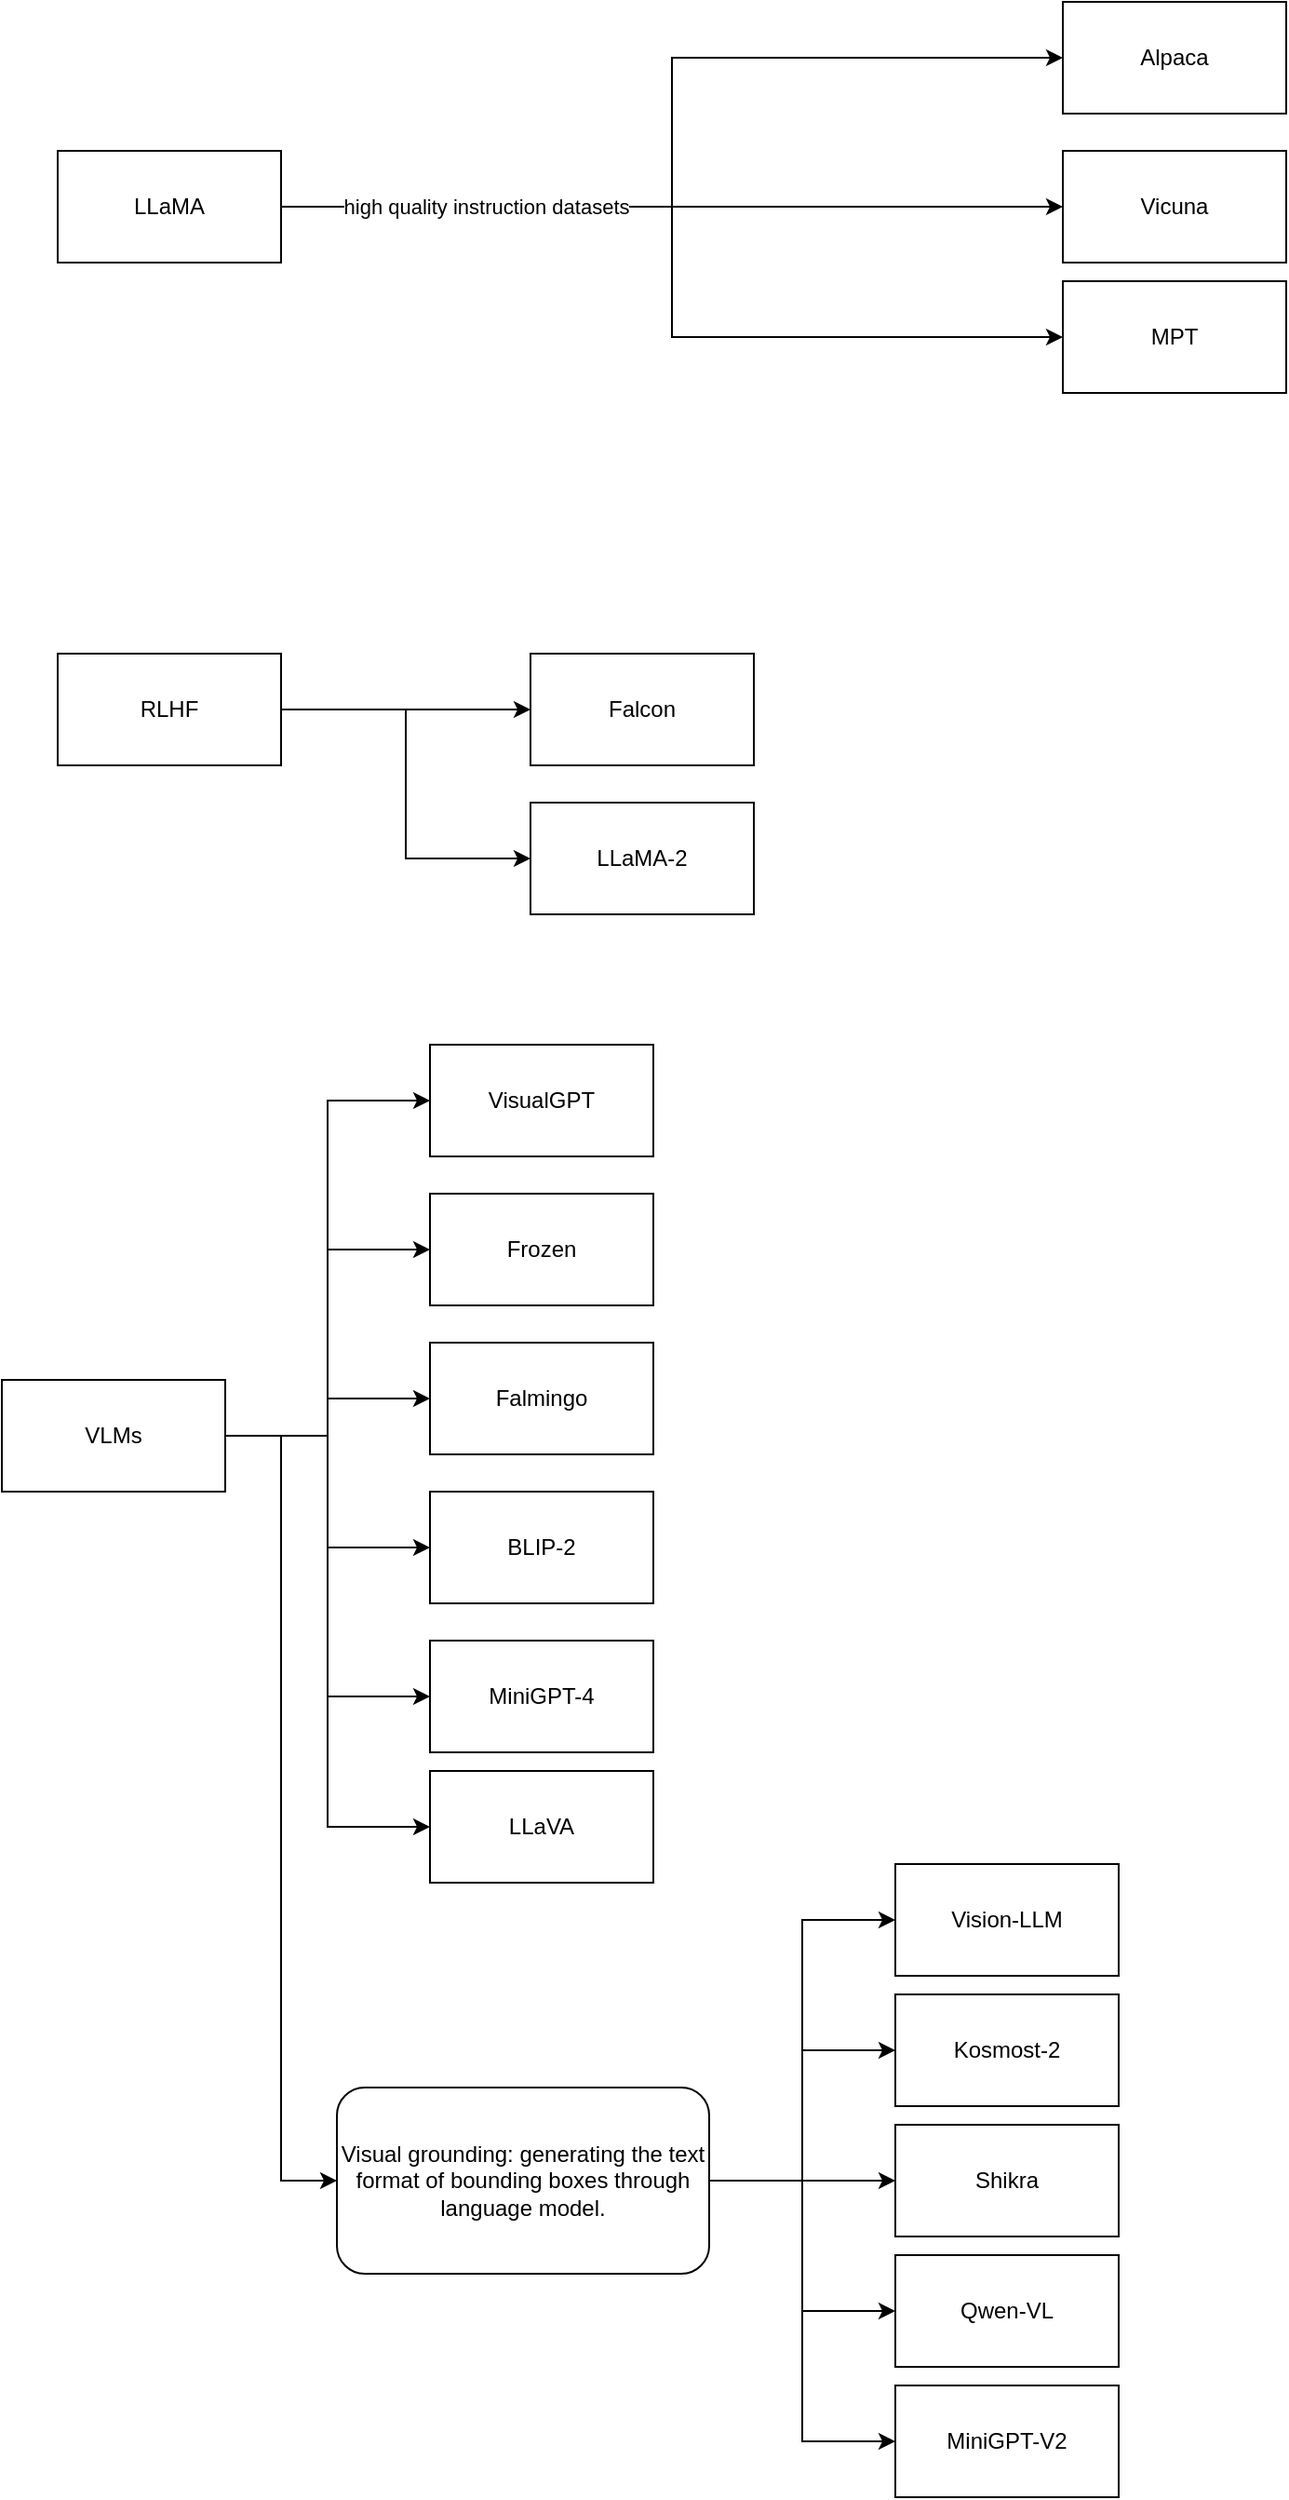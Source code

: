 <mxfile version="22.1.16" type="github" pages="2">
  <diagram name="Page-1" id="WgBGr7zgmyRak3oD3qZH">
    <mxGraphModel dx="885" dy="888" grid="1" gridSize="10" guides="1" tooltips="1" connect="1" arrows="1" fold="1" page="1" pageScale="1" pageWidth="827" pageHeight="1169" math="0" shadow="0">
      <root>
        <mxCell id="0" />
        <mxCell id="1" parent="0" />
        <mxCell id="sX7aJnKVP8jzzxwsjsPV-6" style="edgeStyle=orthogonalEdgeStyle;rounded=0;orthogonalLoop=1;jettySize=auto;html=1;exitX=1;exitY=0.5;exitDx=0;exitDy=0;entryX=0;entryY=0.5;entryDx=0;entryDy=0;" edge="1" parent="1" source="sX7aJnKVP8jzzxwsjsPV-1" target="sX7aJnKVP8jzzxwsjsPV-5">
          <mxGeometry relative="1" as="geometry" />
        </mxCell>
        <mxCell id="sX7aJnKVP8jzzxwsjsPV-9" style="edgeStyle=orthogonalEdgeStyle;rounded=0;orthogonalLoop=1;jettySize=auto;html=1;entryX=0;entryY=0.5;entryDx=0;entryDy=0;" edge="1" parent="1" source="sX7aJnKVP8jzzxwsjsPV-1" target="sX7aJnKVP8jzzxwsjsPV-7">
          <mxGeometry relative="1" as="geometry" />
        </mxCell>
        <mxCell id="sX7aJnKVP8jzzxwsjsPV-10" style="edgeStyle=orthogonalEdgeStyle;rounded=0;orthogonalLoop=1;jettySize=auto;html=1;entryX=0;entryY=0.5;entryDx=0;entryDy=0;" edge="1" parent="1" source="sX7aJnKVP8jzzxwsjsPV-1" target="sX7aJnKVP8jzzxwsjsPV-8">
          <mxGeometry relative="1" as="geometry" />
        </mxCell>
        <mxCell id="sX7aJnKVP8jzzxwsjsPV-11" value="high quality instruction datasets" style="edgeLabel;html=1;align=center;verticalAlign=middle;resizable=0;points=[];" vertex="1" connectable="0" parent="sX7aJnKVP8jzzxwsjsPV-10">
          <mxGeometry x="-0.715" y="-1" relative="1" as="geometry">
            <mxPoint x="40" y="-1" as="offset" />
          </mxGeometry>
        </mxCell>
        <mxCell id="sX7aJnKVP8jzzxwsjsPV-1" value="LLaMA" style="rounded=0;whiteSpace=wrap;html=1;" vertex="1" parent="1">
          <mxGeometry x="100" y="210" width="120" height="60" as="geometry" />
        </mxCell>
        <mxCell id="sX7aJnKVP8jzzxwsjsPV-5" value="Alpaca" style="rounded=0;whiteSpace=wrap;html=1;" vertex="1" parent="1">
          <mxGeometry x="640" y="130" width="120" height="60" as="geometry" />
        </mxCell>
        <mxCell id="sX7aJnKVP8jzzxwsjsPV-7" value="Vicuna" style="rounded=0;whiteSpace=wrap;html=1;" vertex="1" parent="1">
          <mxGeometry x="640" y="210" width="120" height="60" as="geometry" />
        </mxCell>
        <mxCell id="sX7aJnKVP8jzzxwsjsPV-8" value="MPT" style="rounded=0;whiteSpace=wrap;html=1;" vertex="1" parent="1">
          <mxGeometry x="640" y="280" width="120" height="60" as="geometry" />
        </mxCell>
        <mxCell id="sX7aJnKVP8jzzxwsjsPV-15" style="edgeStyle=orthogonalEdgeStyle;rounded=0;orthogonalLoop=1;jettySize=auto;html=1;entryX=0;entryY=0.5;entryDx=0;entryDy=0;" edge="1" parent="1" source="sX7aJnKVP8jzzxwsjsPV-12" target="sX7aJnKVP8jzzxwsjsPV-13">
          <mxGeometry relative="1" as="geometry" />
        </mxCell>
        <mxCell id="sX7aJnKVP8jzzxwsjsPV-16" style="edgeStyle=orthogonalEdgeStyle;rounded=0;orthogonalLoop=1;jettySize=auto;html=1;entryX=0;entryY=0.5;entryDx=0;entryDy=0;" edge="1" parent="1" source="sX7aJnKVP8jzzxwsjsPV-12" target="sX7aJnKVP8jzzxwsjsPV-14">
          <mxGeometry relative="1" as="geometry" />
        </mxCell>
        <mxCell id="sX7aJnKVP8jzzxwsjsPV-12" value="RLHF" style="rounded=0;whiteSpace=wrap;html=1;" vertex="1" parent="1">
          <mxGeometry x="100" y="480" width="120" height="60" as="geometry" />
        </mxCell>
        <mxCell id="sX7aJnKVP8jzzxwsjsPV-13" value="Falcon" style="rounded=0;whiteSpace=wrap;html=1;" vertex="1" parent="1">
          <mxGeometry x="354" y="480" width="120" height="60" as="geometry" />
        </mxCell>
        <mxCell id="sX7aJnKVP8jzzxwsjsPV-14" value="LLaMA-2" style="rounded=0;whiteSpace=wrap;html=1;" vertex="1" parent="1">
          <mxGeometry x="354" y="560" width="120" height="60" as="geometry" />
        </mxCell>
        <mxCell id="sX7aJnKVP8jzzxwsjsPV-36" style="edgeStyle=orthogonalEdgeStyle;rounded=0;orthogonalLoop=1;jettySize=auto;html=1;entryX=0;entryY=0.5;entryDx=0;entryDy=0;" edge="1" parent="1" source="sX7aJnKVP8jzzxwsjsPV-17" target="sX7aJnKVP8jzzxwsjsPV-18">
          <mxGeometry relative="1" as="geometry" />
        </mxCell>
        <mxCell id="sX7aJnKVP8jzzxwsjsPV-37" style="edgeStyle=orthogonalEdgeStyle;rounded=0;orthogonalLoop=1;jettySize=auto;html=1;entryX=0;entryY=0.5;entryDx=0;entryDy=0;" edge="1" parent="1" source="sX7aJnKVP8jzzxwsjsPV-17" target="sX7aJnKVP8jzzxwsjsPV-19">
          <mxGeometry relative="1" as="geometry" />
        </mxCell>
        <mxCell id="sX7aJnKVP8jzzxwsjsPV-38" style="edgeStyle=orthogonalEdgeStyle;rounded=0;orthogonalLoop=1;jettySize=auto;html=1;entryX=0;entryY=0.5;entryDx=0;entryDy=0;" edge="1" parent="1" source="sX7aJnKVP8jzzxwsjsPV-17" target="sX7aJnKVP8jzzxwsjsPV-20">
          <mxGeometry relative="1" as="geometry" />
        </mxCell>
        <mxCell id="sX7aJnKVP8jzzxwsjsPV-39" style="edgeStyle=orthogonalEdgeStyle;rounded=0;orthogonalLoop=1;jettySize=auto;html=1;entryX=0;entryY=0.5;entryDx=0;entryDy=0;" edge="1" parent="1" source="sX7aJnKVP8jzzxwsjsPV-17" target="sX7aJnKVP8jzzxwsjsPV-21">
          <mxGeometry relative="1" as="geometry" />
        </mxCell>
        <mxCell id="sX7aJnKVP8jzzxwsjsPV-40" style="edgeStyle=orthogonalEdgeStyle;rounded=0;orthogonalLoop=1;jettySize=auto;html=1;entryX=0;entryY=0.5;entryDx=0;entryDy=0;" edge="1" parent="1" source="sX7aJnKVP8jzzxwsjsPV-17" target="sX7aJnKVP8jzzxwsjsPV-34">
          <mxGeometry relative="1" as="geometry" />
        </mxCell>
        <mxCell id="sX7aJnKVP8jzzxwsjsPV-41" style="edgeStyle=orthogonalEdgeStyle;rounded=0;orthogonalLoop=1;jettySize=auto;html=1;entryX=0;entryY=0.5;entryDx=0;entryDy=0;" edge="1" parent="1" source="sX7aJnKVP8jzzxwsjsPV-17" target="sX7aJnKVP8jzzxwsjsPV-35">
          <mxGeometry relative="1" as="geometry" />
        </mxCell>
        <mxCell id="sX7aJnKVP8jzzxwsjsPV-42" style="edgeStyle=orthogonalEdgeStyle;rounded=0;orthogonalLoop=1;jettySize=auto;html=1;entryX=0;entryY=0.5;entryDx=0;entryDy=0;" edge="1" parent="1" source="sX7aJnKVP8jzzxwsjsPV-17" target="sX7aJnKVP8jzzxwsjsPV-23">
          <mxGeometry relative="1" as="geometry" />
        </mxCell>
        <mxCell id="sX7aJnKVP8jzzxwsjsPV-17" value="VLMs" style="rounded=0;whiteSpace=wrap;html=1;" vertex="1" parent="1">
          <mxGeometry x="70" y="870" width="120" height="60" as="geometry" />
        </mxCell>
        <mxCell id="sX7aJnKVP8jzzxwsjsPV-18" value="VisualGPT" style="rounded=0;whiteSpace=wrap;html=1;" vertex="1" parent="1">
          <mxGeometry x="300" y="690" width="120" height="60" as="geometry" />
        </mxCell>
        <mxCell id="sX7aJnKVP8jzzxwsjsPV-19" value="Frozen" style="rounded=0;whiteSpace=wrap;html=1;" vertex="1" parent="1">
          <mxGeometry x="300" y="770" width="120" height="60" as="geometry" />
        </mxCell>
        <mxCell id="sX7aJnKVP8jzzxwsjsPV-20" value="Falmingo" style="rounded=0;whiteSpace=wrap;html=1;" vertex="1" parent="1">
          <mxGeometry x="300" y="850" width="120" height="60" as="geometry" />
        </mxCell>
        <mxCell id="sX7aJnKVP8jzzxwsjsPV-21" value="BLIP-2" style="rounded=0;whiteSpace=wrap;html=1;" vertex="1" parent="1">
          <mxGeometry x="300" y="930" width="120" height="60" as="geometry" />
        </mxCell>
        <mxCell id="sX7aJnKVP8jzzxwsjsPV-29" style="edgeStyle=orthogonalEdgeStyle;rounded=0;orthogonalLoop=1;jettySize=auto;html=1;entryX=0;entryY=0.5;entryDx=0;entryDy=0;" edge="1" parent="1" source="sX7aJnKVP8jzzxwsjsPV-23" target="sX7aJnKVP8jzzxwsjsPV-24">
          <mxGeometry relative="1" as="geometry" />
        </mxCell>
        <mxCell id="sX7aJnKVP8jzzxwsjsPV-30" style="edgeStyle=orthogonalEdgeStyle;rounded=0;orthogonalLoop=1;jettySize=auto;html=1;" edge="1" parent="1" source="sX7aJnKVP8jzzxwsjsPV-23" target="sX7aJnKVP8jzzxwsjsPV-25">
          <mxGeometry relative="1" as="geometry" />
        </mxCell>
        <mxCell id="sX7aJnKVP8jzzxwsjsPV-31" style="edgeStyle=orthogonalEdgeStyle;rounded=0;orthogonalLoop=1;jettySize=auto;html=1;" edge="1" parent="1" source="sX7aJnKVP8jzzxwsjsPV-23" target="sX7aJnKVP8jzzxwsjsPV-26">
          <mxGeometry relative="1" as="geometry" />
        </mxCell>
        <mxCell id="sX7aJnKVP8jzzxwsjsPV-32" style="edgeStyle=orthogonalEdgeStyle;rounded=0;orthogonalLoop=1;jettySize=auto;html=1;entryX=0;entryY=0.5;entryDx=0;entryDy=0;" edge="1" parent="1" source="sX7aJnKVP8jzzxwsjsPV-23" target="sX7aJnKVP8jzzxwsjsPV-27">
          <mxGeometry relative="1" as="geometry" />
        </mxCell>
        <mxCell id="sX7aJnKVP8jzzxwsjsPV-33" style="edgeStyle=orthogonalEdgeStyle;rounded=0;orthogonalLoop=1;jettySize=auto;html=1;entryX=0;entryY=0.5;entryDx=0;entryDy=0;" edge="1" parent="1" source="sX7aJnKVP8jzzxwsjsPV-23" target="sX7aJnKVP8jzzxwsjsPV-28">
          <mxGeometry relative="1" as="geometry" />
        </mxCell>
        <mxCell id="sX7aJnKVP8jzzxwsjsPV-23" value="Visual grounding:&amp;nbsp;generating the text format of bounding boxes through language model." style="rounded=1;whiteSpace=wrap;html=1;" vertex="1" parent="1">
          <mxGeometry x="250" y="1250" width="200" height="100" as="geometry" />
        </mxCell>
        <mxCell id="sX7aJnKVP8jzzxwsjsPV-24" value="Vision-LLM" style="rounded=0;whiteSpace=wrap;html=1;" vertex="1" parent="1">
          <mxGeometry x="550" y="1130" width="120" height="60" as="geometry" />
        </mxCell>
        <mxCell id="sX7aJnKVP8jzzxwsjsPV-25" value="Kosmost-2" style="rounded=0;whiteSpace=wrap;html=1;" vertex="1" parent="1">
          <mxGeometry x="550" y="1200" width="120" height="60" as="geometry" />
        </mxCell>
        <mxCell id="sX7aJnKVP8jzzxwsjsPV-26" value="Shikra" style="rounded=0;whiteSpace=wrap;html=1;" vertex="1" parent="1">
          <mxGeometry x="550" y="1270" width="120" height="60" as="geometry" />
        </mxCell>
        <mxCell id="sX7aJnKVP8jzzxwsjsPV-27" value="Qwen-VL" style="rounded=0;whiteSpace=wrap;html=1;" vertex="1" parent="1">
          <mxGeometry x="550" y="1340" width="120" height="60" as="geometry" />
        </mxCell>
        <mxCell id="sX7aJnKVP8jzzxwsjsPV-28" value="MiniGPT-V2" style="rounded=0;whiteSpace=wrap;html=1;" vertex="1" parent="1">
          <mxGeometry x="550" y="1410" width="120" height="60" as="geometry" />
        </mxCell>
        <mxCell id="sX7aJnKVP8jzzxwsjsPV-34" value="MiniGPT-4" style="rounded=0;whiteSpace=wrap;html=1;" vertex="1" parent="1">
          <mxGeometry x="300" y="1010" width="120" height="60" as="geometry" />
        </mxCell>
        <mxCell id="sX7aJnKVP8jzzxwsjsPV-35" value="LLaVA" style="rounded=0;whiteSpace=wrap;html=1;" vertex="1" parent="1">
          <mxGeometry x="300" y="1080" width="120" height="60" as="geometry" />
        </mxCell>
      </root>
    </mxGraphModel>
  </diagram>
  <diagram id="7udGvVLndftDED5HOEUK" name="Page-2">
    <mxGraphModel dx="885" dy="888" grid="1" gridSize="10" guides="1" tooltips="1" connect="1" arrows="1" fold="1" page="1" pageScale="1" pageWidth="827" pageHeight="1169" math="0" shadow="0">
      <root>
        <mxCell id="0" />
        <mxCell id="1" parent="0" />
        <mxCell id="GBT1guB0RaZWCn1bgHgI-3" style="edgeStyle=orthogonalEdgeStyle;rounded=0;orthogonalLoop=1;jettySize=auto;html=1;" edge="1" parent="1" source="GBT1guB0RaZWCn1bgHgI-1" target="GBT1guB0RaZWCn1bgHgI-2">
          <mxGeometry relative="1" as="geometry" />
        </mxCell>
        <UserObject label="instruction tuning" link="https://i.stack.imgur.com/uGDbJ.png" id="GBT1guB0RaZWCn1bgHgI-1">
          <mxCell style="rounded=0;whiteSpace=wrap;html=1;" vertex="1" parent="1">
            <mxGeometry x="110" y="140" width="120" height="60" as="geometry" />
          </mxCell>
        </UserObject>
        <mxCell id="GBT1guB0RaZWCn1bgHgI-2" value="" style="shape=image;verticalLabelPosition=bottom;labelBackgroundColor=default;verticalAlign=top;aspect=fixed;imageAspect=0;image=https://i.stack.imgur.com/uGDbJ.png;" vertex="1" parent="1">
          <mxGeometry x="350" y="74.62" width="590" height="190.77" as="geometry" />
        </mxCell>
      </root>
    </mxGraphModel>
  </diagram>
</mxfile>
